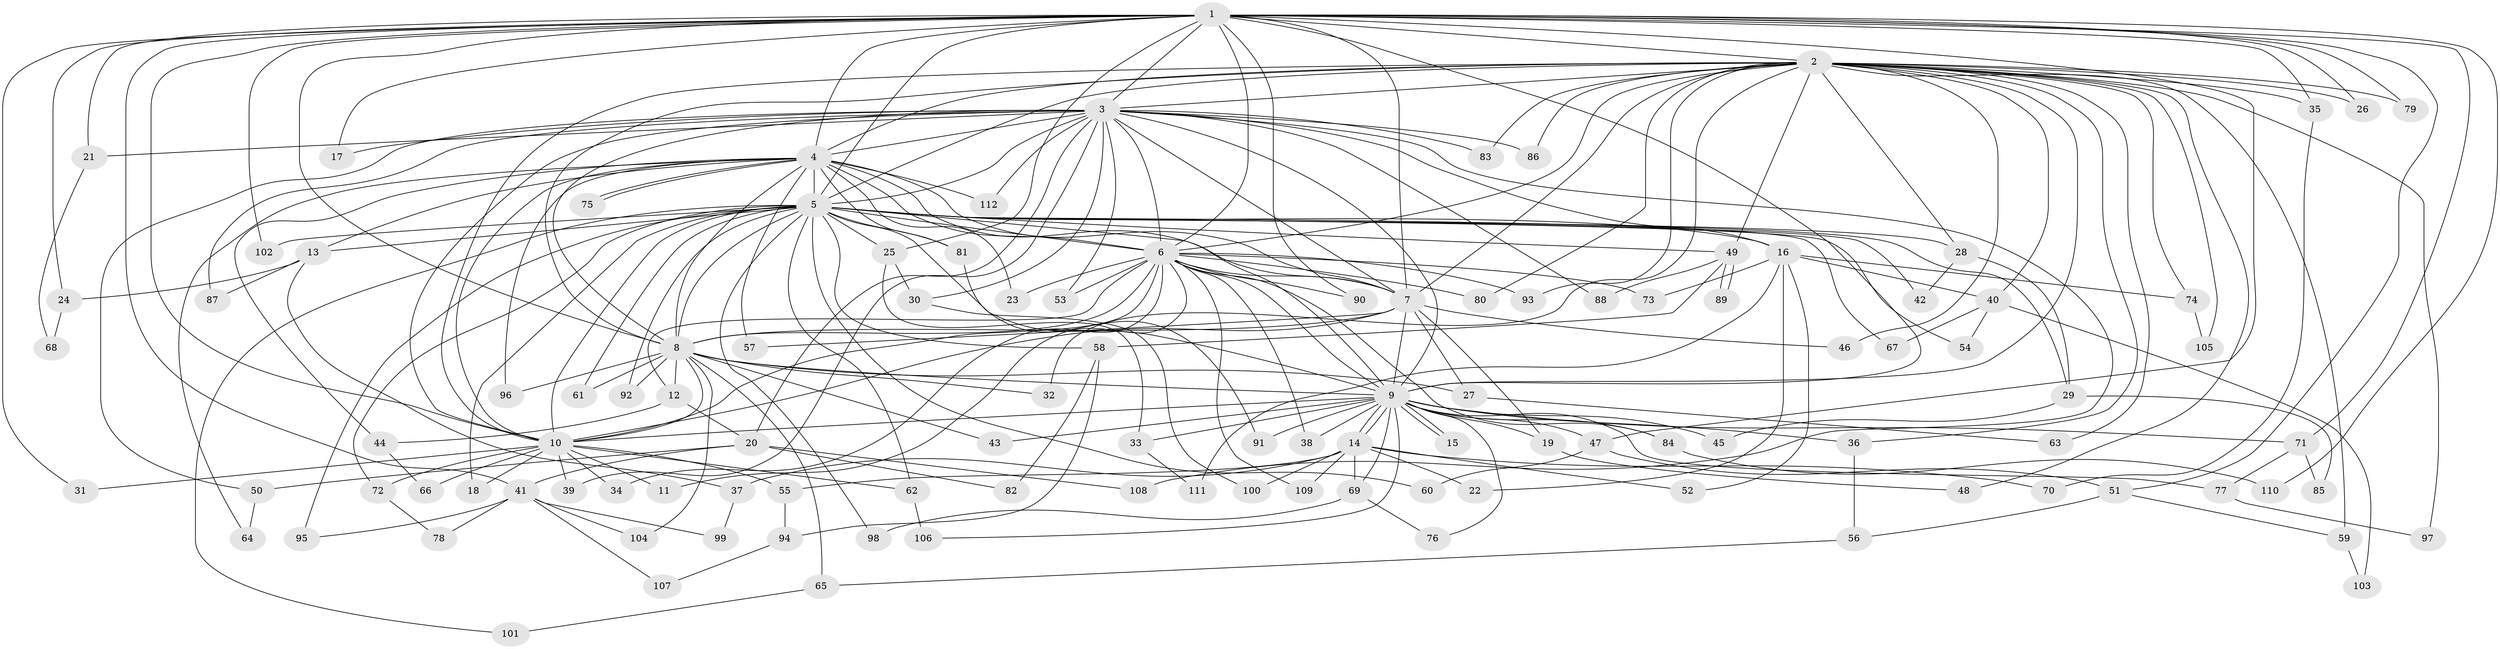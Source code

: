 // coarse degree distribution, {18: 0.017857142857142856, 20: 0.017857142857142856, 9: 0.017857142857142856, 13: 0.017857142857142856, 31: 0.017857142857142856, 10: 0.03571428571428571, 19: 0.017857142857142856, 5: 0.07142857142857142, 1: 0.05357142857142857, 8: 0.03571428571428571, 11: 0.017857142857142856, 2: 0.4107142857142857, 3: 0.125, 4: 0.10714285714285714, 6: 0.017857142857142856, 7: 0.017857142857142856}
// Generated by graph-tools (version 1.1) at 2025/49/03/04/25 22:49:56]
// undirected, 112 vertices, 249 edges
graph export_dot {
  node [color=gray90,style=filled];
  1;
  2;
  3;
  4;
  5;
  6;
  7;
  8;
  9;
  10;
  11;
  12;
  13;
  14;
  15;
  16;
  17;
  18;
  19;
  20;
  21;
  22;
  23;
  24;
  25;
  26;
  27;
  28;
  29;
  30;
  31;
  32;
  33;
  34;
  35;
  36;
  37;
  38;
  39;
  40;
  41;
  42;
  43;
  44;
  45;
  46;
  47;
  48;
  49;
  50;
  51;
  52;
  53;
  54;
  55;
  56;
  57;
  58;
  59;
  60;
  61;
  62;
  63;
  64;
  65;
  66;
  67;
  68;
  69;
  70;
  71;
  72;
  73;
  74;
  75;
  76;
  77;
  78;
  79;
  80;
  81;
  82;
  83;
  84;
  85;
  86;
  87;
  88;
  89;
  90;
  91;
  92;
  93;
  94;
  95;
  96;
  97;
  98;
  99;
  100;
  101;
  102;
  103;
  104;
  105;
  106;
  107;
  108;
  109;
  110;
  111;
  112;
  1 -- 2;
  1 -- 3;
  1 -- 4;
  1 -- 5;
  1 -- 6;
  1 -- 7;
  1 -- 8;
  1 -- 9;
  1 -- 10;
  1 -- 17;
  1 -- 21;
  1 -- 24;
  1 -- 25;
  1 -- 26;
  1 -- 31;
  1 -- 35;
  1 -- 41;
  1 -- 47;
  1 -- 51;
  1 -- 71;
  1 -- 79;
  1 -- 90;
  1 -- 102;
  1 -- 110;
  2 -- 3;
  2 -- 4;
  2 -- 5;
  2 -- 6;
  2 -- 7;
  2 -- 8;
  2 -- 9;
  2 -- 10;
  2 -- 26;
  2 -- 28;
  2 -- 32;
  2 -- 35;
  2 -- 36;
  2 -- 40;
  2 -- 46;
  2 -- 48;
  2 -- 49;
  2 -- 59;
  2 -- 63;
  2 -- 74;
  2 -- 79;
  2 -- 80;
  2 -- 83;
  2 -- 86;
  2 -- 93;
  2 -- 97;
  2 -- 105;
  3 -- 4;
  3 -- 5;
  3 -- 6;
  3 -- 7;
  3 -- 8;
  3 -- 9;
  3 -- 10;
  3 -- 16;
  3 -- 17;
  3 -- 20;
  3 -- 21;
  3 -- 30;
  3 -- 39;
  3 -- 50;
  3 -- 53;
  3 -- 83;
  3 -- 86;
  3 -- 87;
  3 -- 88;
  3 -- 108;
  3 -- 112;
  4 -- 5;
  4 -- 6;
  4 -- 7;
  4 -- 8;
  4 -- 9;
  4 -- 10;
  4 -- 13;
  4 -- 23;
  4 -- 44;
  4 -- 57;
  4 -- 64;
  4 -- 75;
  4 -- 75;
  4 -- 81;
  4 -- 96;
  4 -- 112;
  5 -- 6;
  5 -- 7;
  5 -- 8;
  5 -- 9;
  5 -- 10;
  5 -- 13;
  5 -- 16;
  5 -- 18;
  5 -- 25;
  5 -- 28;
  5 -- 29;
  5 -- 42;
  5 -- 49;
  5 -- 54;
  5 -- 58;
  5 -- 60;
  5 -- 61;
  5 -- 62;
  5 -- 67;
  5 -- 72;
  5 -- 81;
  5 -- 92;
  5 -- 95;
  5 -- 98;
  5 -- 101;
  5 -- 102;
  6 -- 7;
  6 -- 8;
  6 -- 9;
  6 -- 10;
  6 -- 11;
  6 -- 12;
  6 -- 23;
  6 -- 34;
  6 -- 38;
  6 -- 53;
  6 -- 73;
  6 -- 80;
  6 -- 84;
  6 -- 90;
  6 -- 93;
  6 -- 109;
  7 -- 8;
  7 -- 9;
  7 -- 10;
  7 -- 19;
  7 -- 27;
  7 -- 46;
  7 -- 57;
  8 -- 9;
  8 -- 10;
  8 -- 12;
  8 -- 27;
  8 -- 32;
  8 -- 43;
  8 -- 61;
  8 -- 65;
  8 -- 92;
  8 -- 96;
  8 -- 104;
  9 -- 10;
  9 -- 14;
  9 -- 14;
  9 -- 15;
  9 -- 15;
  9 -- 19;
  9 -- 33;
  9 -- 36;
  9 -- 38;
  9 -- 43;
  9 -- 45;
  9 -- 47;
  9 -- 69;
  9 -- 71;
  9 -- 76;
  9 -- 77;
  9 -- 84;
  9 -- 91;
  9 -- 106;
  10 -- 11;
  10 -- 18;
  10 -- 31;
  10 -- 34;
  10 -- 39;
  10 -- 55;
  10 -- 62;
  10 -- 66;
  10 -- 72;
  12 -- 20;
  12 -- 44;
  13 -- 24;
  13 -- 37;
  13 -- 87;
  14 -- 22;
  14 -- 37;
  14 -- 52;
  14 -- 55;
  14 -- 69;
  14 -- 70;
  14 -- 100;
  14 -- 109;
  16 -- 22;
  16 -- 40;
  16 -- 52;
  16 -- 73;
  16 -- 74;
  16 -- 111;
  19 -- 48;
  20 -- 41;
  20 -- 50;
  20 -- 82;
  20 -- 108;
  21 -- 68;
  24 -- 68;
  25 -- 30;
  25 -- 33;
  27 -- 63;
  28 -- 29;
  28 -- 42;
  29 -- 45;
  29 -- 85;
  30 -- 100;
  33 -- 111;
  35 -- 70;
  36 -- 56;
  37 -- 99;
  40 -- 54;
  40 -- 67;
  40 -- 103;
  41 -- 78;
  41 -- 95;
  41 -- 99;
  41 -- 104;
  41 -- 107;
  44 -- 66;
  47 -- 51;
  47 -- 60;
  49 -- 58;
  49 -- 88;
  49 -- 89;
  49 -- 89;
  50 -- 64;
  51 -- 56;
  51 -- 59;
  55 -- 94;
  56 -- 65;
  58 -- 82;
  58 -- 94;
  59 -- 103;
  62 -- 106;
  65 -- 101;
  69 -- 76;
  69 -- 98;
  71 -- 77;
  71 -- 85;
  72 -- 78;
  74 -- 105;
  77 -- 97;
  81 -- 91;
  84 -- 110;
  94 -- 107;
}
